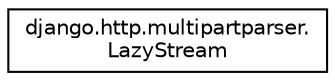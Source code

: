 digraph "Graphical Class Hierarchy"
{
 // LATEX_PDF_SIZE
  edge [fontname="Helvetica",fontsize="10",labelfontname="Helvetica",labelfontsize="10"];
  node [fontname="Helvetica",fontsize="10",shape=record];
  rankdir="LR";
  Node0 [label="django.http.multipartparser.\lLazyStream",height=0.2,width=0.4,color="black", fillcolor="white", style="filled",URL="$classdjango_1_1http_1_1multipartparser_1_1_lazy_stream.html",tooltip=" "];
}

